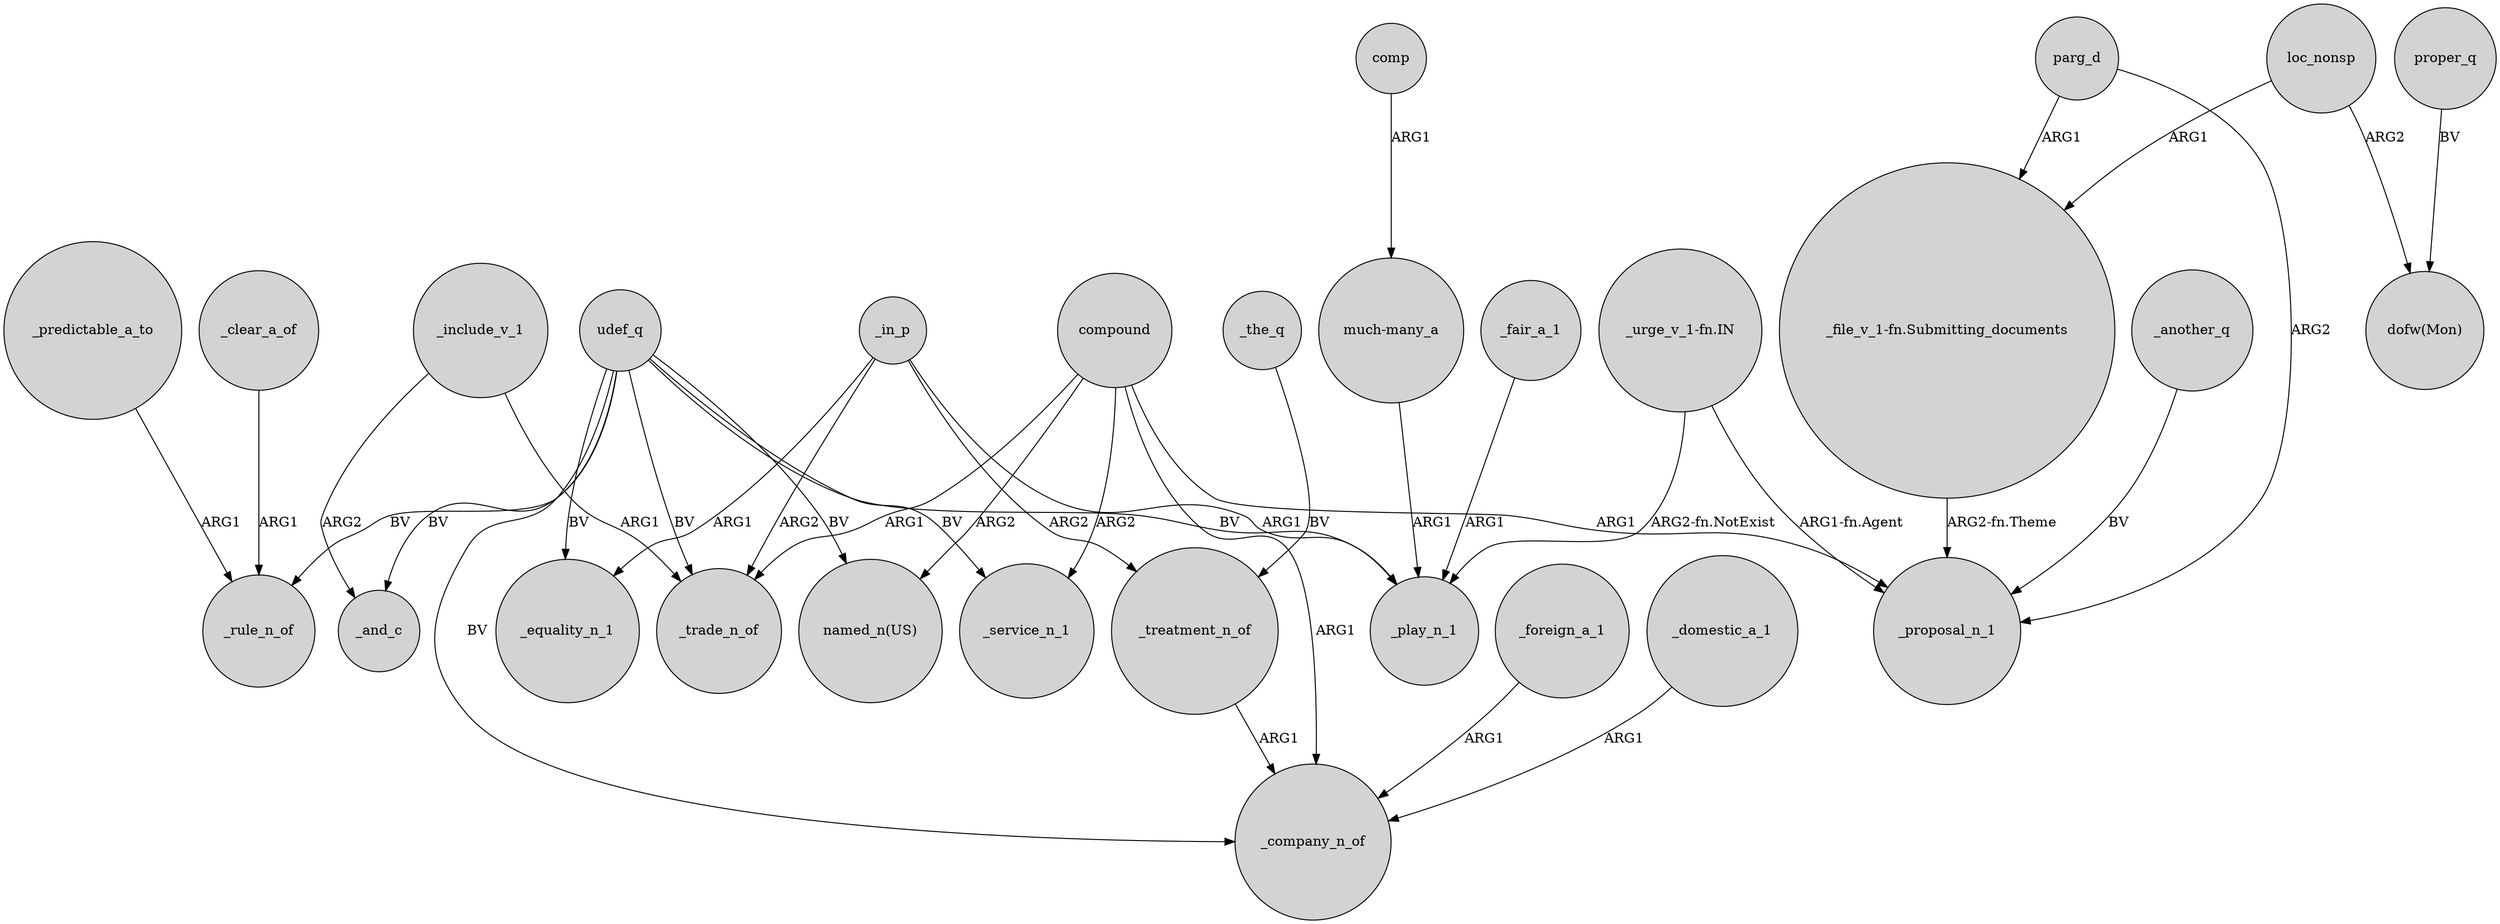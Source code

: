 digraph {
	node [shape=circle style=filled]
	udef_q -> _rule_n_of [label=BV]
	_include_v_1 -> _and_c [label=ARG2]
	udef_q -> _trade_n_of [label=BV]
	_fair_a_1 -> _play_n_1 [label=ARG1]
	_in_p -> _equality_n_1 [label=ARG1]
	udef_q -> "named_n(US)" [label=BV]
	_in_p -> _treatment_n_of [label=ARG2]
	compound -> _service_n_1 [label=ARG2]
	_treatment_n_of -> _company_n_of [label=ARG1]
	"_urge_v_1-fn.IN" -> _proposal_n_1 [label="ARG1-fn.Agent"]
	udef_q -> _play_n_1 [label=BV]
	compound -> _trade_n_of [label=ARG1]
	"_file_v_1-fn.Submitting_documents" -> _proposal_n_1 [label="ARG2-fn.Theme"]
	"much-many_a" -> _play_n_1 [label=ARG1]
	parg_d -> "_file_v_1-fn.Submitting_documents" [label=ARG1]
	_another_q -> _proposal_n_1 [label=BV]
	compound -> "named_n(US)" [label=ARG2]
	"_urge_v_1-fn.IN" -> _play_n_1 [label="ARG2-fn.NotExist"]
	_the_q -> _treatment_n_of [label=BV]
	compound -> _company_n_of [label=ARG1]
	udef_q -> _service_n_1 [label=BV]
	comp -> "much-many_a" [label=ARG1]
	_predictable_a_to -> _rule_n_of [label=ARG1]
	proper_q -> "dofw(Mon)" [label=BV]
	_foreign_a_1 -> _company_n_of [label=ARG1]
	udef_q -> _equality_n_1 [label=BV]
	parg_d -> _proposal_n_1 [label=ARG2]
	loc_nonsp -> "dofw(Mon)" [label=ARG2]
	_in_p -> _trade_n_of [label=ARG2]
	loc_nonsp -> "_file_v_1-fn.Submitting_documents" [label=ARG1]
	_clear_a_of -> _rule_n_of [label=ARG1]
	compound -> _proposal_n_1 [label=ARG1]
	udef_q -> _company_n_of [label=BV]
	_in_p -> _play_n_1 [label=ARG1]
	udef_q -> _and_c [label=BV]
	_domestic_a_1 -> _company_n_of [label=ARG1]
	_include_v_1 -> _trade_n_of [label=ARG1]
}
